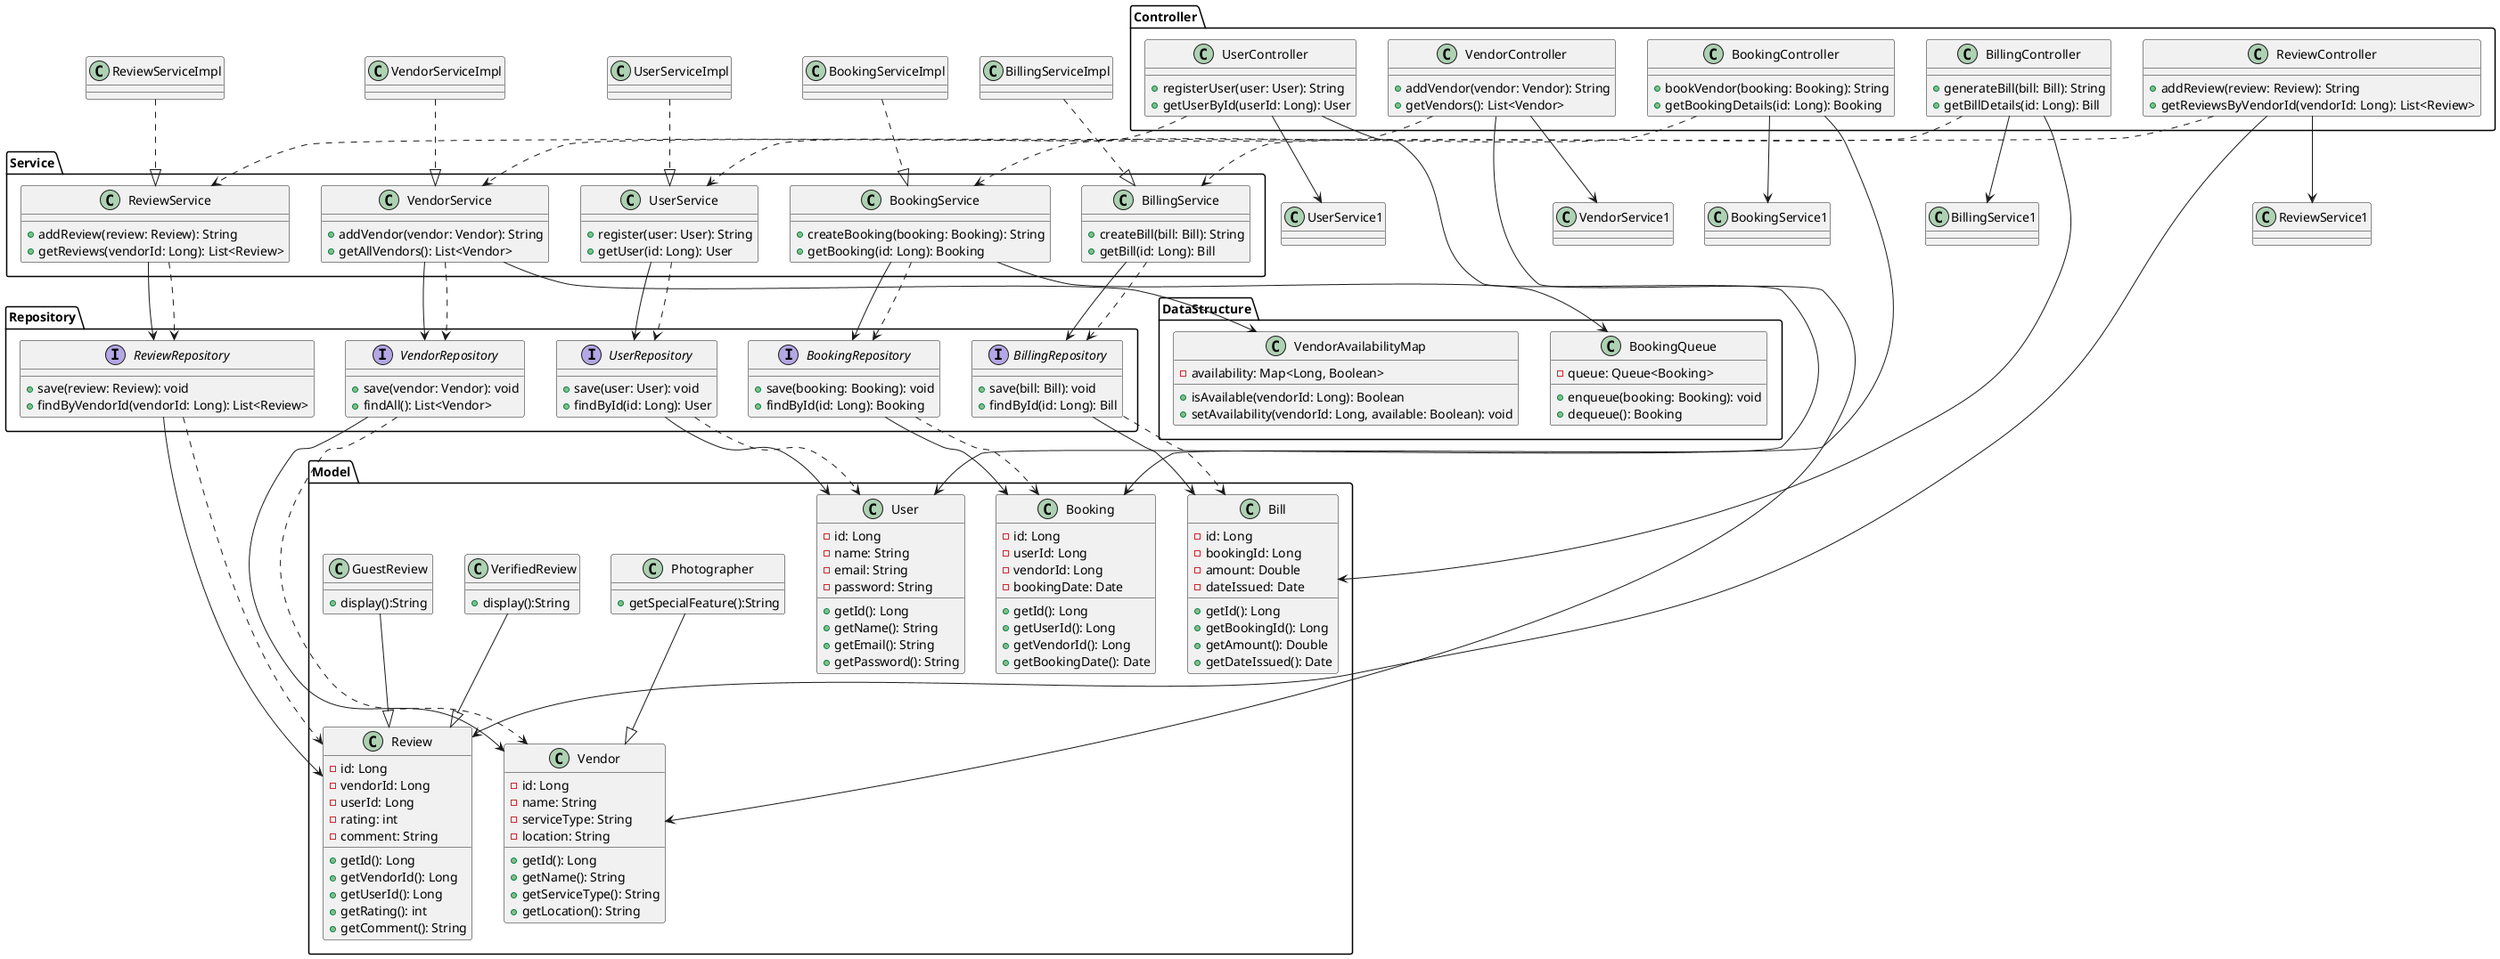 @startuml class-diagram

package Controller {
  class UserController {
    +registerUser(user: User): String
    +getUserById(userId: Long): User
  }

  class VendorController {
    +addVendor(vendor: Vendor): String
    +getVendors(): List<Vendor>
  }

  class BookingController {
    +bookVendor(booking: Booking): String
    +getBookingDetails(id: Long): Booking
  }

  class BillingController {
    +generateBill(bill: Bill): String
    +getBillDetails(id: Long): Bill
  }

  class ReviewController {
    +addReview(review: Review): String
    +getReviewsByVendorId(vendorId: Long): List<Review>
  }
}

package Model {
  class User {
    -id: Long
    -name: String
    -email: String
    -password: String
    +getId(): Long
    +getName(): String
    +getEmail(): String
    +getPassword(): String
  }

  class Vendor {
    -id: Long
    -name: String
    -serviceType: String
    -location: String
    +getId(): Long
    +getName(): String
    +getServiceType(): String
    +getLocation(): String
  }

  class Booking {
    -id: Long
    -userId: Long
    -vendorId: Long
    -bookingDate: Date
    +getId(): Long
    +getUserId(): Long
    +getVendorId(): Long
    +getBookingDate(): Date
  }

  class Bill {
    -id: Long
    -bookingId: Long
    -amount: Double
    -dateIssued: Date
    +getId(): Long
    +getBookingId(): Long
    +getAmount(): Double
    +getDateIssued(): Date
  }

  class Review {
    -id: Long
    -vendorId: Long
    -userId: Long
    -rating: int
    -comment: String
    +getId(): Long
    +getVendorId(): Long
    +getUserId(): Long
    +getRating(): int
    +getComment(): String
  }

  class Photographer {
    +getSpecialFeature():String
  }

  class VerifiedReview {
    +display():String
  }

  class GuestReview {
    +display():String
  }
}

package Repository {
  interface UserRepository {
    +save(user: User): void
    +findById(id: Long): User
  }

  interface VendorRepository {
    +save(vendor: Vendor): void
    +findAll(): List<Vendor>
  }

  interface BookingRepository {
    +save(booking: Booking): void
    +findById(id: Long): Booking
  }

  interface BillingRepository {
    +save(bill: Bill): void
    +findById(id: Long): Bill
  }

  interface ReviewRepository {
    +save(review: Review): void
    +findByVendorId(vendorId: Long): List<Review>
  }
}

package Service {
  class UserService {
    +register(user: User): String
    +getUser(id: Long): User
  }

  class VendorService {
    +addVendor(vendor: Vendor): String
    +getAllVendors(): List<Vendor>
  }

  class BookingService {
    +createBooking(booking: Booking): String
    +getBooking(id: Long): Booking
  }

  class BillingService {
    +createBill(bill: Bill): String
    +getBill(id: Long): Bill
  }

  class ReviewService {
    +addReview(review: Review): String
    +getReviews(vendorId: Long): List<Review>
  }
}

package DataStructure {
  class BookingQueue {
    -queue: Queue<Booking>
    +enqueue(booking: Booking): void
    +dequeue(): Booking
  }

  class VendorAvailabilityMap {
    -availability: Map<Long, Boolean>
    +isAvailable(vendorId: Long): Boolean
    +setAvailability(vendorId: Long, available: Boolean): void
  }
}

' Relationships between packages
UserController --> UserService1
UserService --> UserRepository
UserController --> User
UserRepository --> User

VendorController --> VendorService1
VendorService --> VendorRepository
VendorController --> Vendor
VendorRepository --> Vendor

BookingController --> BookingService1
BookingService --> BookingRepository
BookingController --> Booking
BookingRepository --> Booking

BillingController --> BillingService1
BillingService --> BillingRepository
BillingController --> Bill
BillingRepository --> Bill

ReviewController --> ReviewService1
ReviewService --> ReviewRepository
ReviewController --> Review
ReviewRepository --> Review

BookingService --> BookingQueue
VendorService --> VendorAvailabilityMap

' OOP Relationships

' UserServiceImpl implements UserService
UserServiceImpl ..|> UserService

' VendorServiceImpl implements VendorService
VendorServiceImpl ..|> VendorService

' BookingServiceImpl implements BookingService
BookingServiceImpl ..|> BookingService

' ReviewServiceImpl implements ReviewService
ReviewServiceImpl ..|> ReviewService

' BillingServiceImpl implements BillingService
BillingServiceImpl ..|> BillingService

' UserController depends on UserService
UserController ..> UserService

' VendorController depends on VendorService
VendorController ..> VendorService

' BookingController depends on BookingService
BookingController ..> BookingService

' ReviewController depends on ReviewService
ReviewController ..> ReviewService

' BillingController depends on BillingService
BillingController ..> BillingService

' Services depend on Repositories
UserService ..> UserRepository
VendorService ..> VendorRepository
BookingService ..> BookingRepository
ReviewService ..> ReviewRepository
BillingService ..> BillingRepository

' Repositories depend on Models
UserRepository ..> User
VendorRepository ..> Vendor
BookingRepository ..> Booking
ReviewRepository ..> Review
BillingRepository ..> Bill

' Inheritance relationships
Photographer --|> Vendor
VerifiedReview --|> Review
GuestReview --|> Review

@enduml